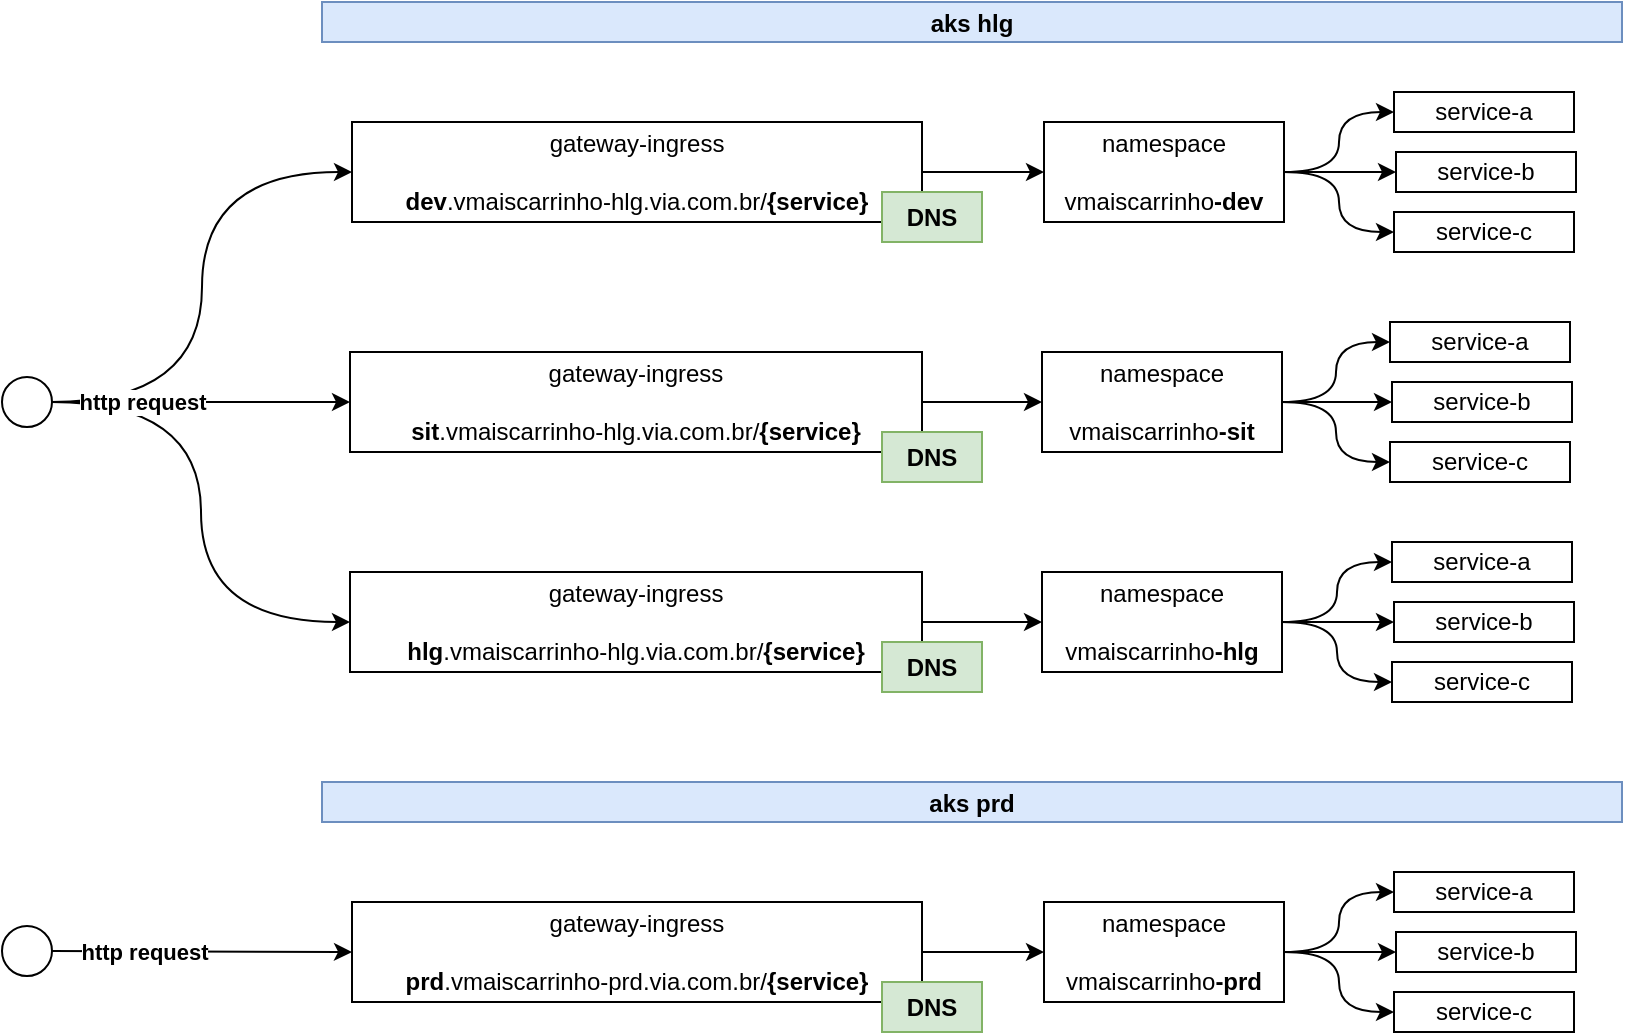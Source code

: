 <mxfile version="21.2.3" type="github">
  <diagram id="fNhGYGEZPexsr2s_n4jo" name="Rotas e Gateway">
    <mxGraphModel dx="1434" dy="806" grid="1" gridSize="10" guides="1" tooltips="1" connect="1" arrows="1" fold="1" page="1" pageScale="1" pageWidth="3300" pageHeight="4681" math="0" shadow="0">
      <root>
        <mxCell id="pzjM3aIUfkNf804t1Lbv-0" />
        <mxCell id="pzjM3aIUfkNf804t1Lbv-1" parent="pzjM3aIUfkNf804t1Lbv-0" />
        <mxCell id="pzjM3aIUfkNf804t1Lbv-3" value="aks hlg" style="rounded=0;whiteSpace=wrap;html=1;fontStyle=1;align=center;verticalAlign=bottom;fillColor=#dae8fc;strokeColor=#6c8ebf;" parent="pzjM3aIUfkNf804t1Lbv-1" vertex="1">
          <mxGeometry x="330" y="270" width="650" height="20" as="geometry" />
        </mxCell>
        <mxCell id="pzjM3aIUfkNf804t1Lbv-24" style="edgeStyle=orthogonalEdgeStyle;rounded=0;orthogonalLoop=1;jettySize=auto;html=1;entryX=0;entryY=0.5;entryDx=0;entryDy=0;curved=1;" parent="pzjM3aIUfkNf804t1Lbv-1" source="pzjM3aIUfkNf804t1Lbv-4" target="pzjM3aIUfkNf804t1Lbv-20" edge="1">
          <mxGeometry relative="1" as="geometry" />
        </mxCell>
        <mxCell id="pzjM3aIUfkNf804t1Lbv-25" style="edgeStyle=orthogonalEdgeStyle;rounded=0;orthogonalLoop=1;jettySize=auto;html=1;entryX=0;entryY=0.5;entryDx=0;entryDy=0;curved=1;" parent="pzjM3aIUfkNf804t1Lbv-1" source="pzjM3aIUfkNf804t1Lbv-4" target="pzjM3aIUfkNf804t1Lbv-22" edge="1">
          <mxGeometry relative="1" as="geometry" />
        </mxCell>
        <mxCell id="pzjM3aIUfkNf804t1Lbv-26" style="edgeStyle=orthogonalEdgeStyle;rounded=0;orthogonalLoop=1;jettySize=auto;html=1;entryX=0;entryY=0.5;entryDx=0;entryDy=0;curved=1;" parent="pzjM3aIUfkNf804t1Lbv-1" source="pzjM3aIUfkNf804t1Lbv-4" target="pzjM3aIUfkNf804t1Lbv-23" edge="1">
          <mxGeometry relative="1" as="geometry" />
        </mxCell>
        <mxCell id="pzjM3aIUfkNf804t1Lbv-4" value="namespace&lt;br&gt;&lt;br&gt;vmaiscarrinho&lt;b&gt;-dev&lt;/b&gt;" style="rounded=0;whiteSpace=wrap;html=1;" parent="pzjM3aIUfkNf804t1Lbv-1" vertex="1">
          <mxGeometry x="691" y="330" width="120" height="50" as="geometry" />
        </mxCell>
        <mxCell id="pzjM3aIUfkNf804t1Lbv-17" style="edgeStyle=orthogonalEdgeStyle;rounded=0;orthogonalLoop=1;jettySize=auto;html=1;entryX=0;entryY=0.5;entryDx=0;entryDy=0;curved=1;" parent="pzjM3aIUfkNf804t1Lbv-1" source="pzjM3aIUfkNf804t1Lbv-9" target="pzjM3aIUfkNf804t1Lbv-4" edge="1">
          <mxGeometry relative="1" as="geometry" />
        </mxCell>
        <mxCell id="pzjM3aIUfkNf804t1Lbv-9" value="gateway-ingress&lt;br&gt;&lt;br&gt;&lt;b&gt;dev&lt;/b&gt;.vmaiscarrinho-hlg.via.com.br/&lt;b&gt;{service}&lt;/b&gt;" style="rounded=0;whiteSpace=wrap;html=1;fontStyle=0" parent="pzjM3aIUfkNf804t1Lbv-1" vertex="1">
          <mxGeometry x="345" y="330" width="285" height="50" as="geometry" />
        </mxCell>
        <mxCell id="pzjM3aIUfkNf804t1Lbv-18" style="edgeStyle=orthogonalEdgeStyle;rounded=0;orthogonalLoop=1;jettySize=auto;html=1;entryX=0;entryY=0.5;entryDx=0;entryDy=0;curved=1;" parent="pzjM3aIUfkNf804t1Lbv-1" source="pzjM3aIUfkNf804t1Lbv-12" target="pzjM3aIUfkNf804t1Lbv-14" edge="1">
          <mxGeometry relative="1" as="geometry" />
        </mxCell>
        <mxCell id="pzjM3aIUfkNf804t1Lbv-12" value="gateway-ingress&lt;br&gt;&lt;br&gt;&lt;b&gt;sit&lt;/b&gt;.vmaiscarrinho-hlg.via.com.br/&lt;b&gt;{service}&lt;/b&gt;" style="rounded=0;whiteSpace=wrap;html=1;fontStyle=0" parent="pzjM3aIUfkNf804t1Lbv-1" vertex="1">
          <mxGeometry x="344" y="445" width="286" height="50" as="geometry" />
        </mxCell>
        <mxCell id="pzjM3aIUfkNf804t1Lbv-19" style="edgeStyle=orthogonalEdgeStyle;rounded=0;orthogonalLoop=1;jettySize=auto;html=1;curved=1;" parent="pzjM3aIUfkNf804t1Lbv-1" source="pzjM3aIUfkNf804t1Lbv-13" target="pzjM3aIUfkNf804t1Lbv-15" edge="1">
          <mxGeometry relative="1" as="geometry" />
        </mxCell>
        <mxCell id="pzjM3aIUfkNf804t1Lbv-13" value="gateway-ingress&lt;br&gt;&lt;br&gt;&lt;b&gt;hlg&lt;/b&gt;.vmaiscarrinho-hlg.via.com.br/&lt;b&gt;{service}&lt;/b&gt;" style="rounded=0;whiteSpace=wrap;html=1;fontStyle=0" parent="pzjM3aIUfkNf804t1Lbv-1" vertex="1">
          <mxGeometry x="344" y="555" width="286" height="50" as="geometry" />
        </mxCell>
        <mxCell id="pzjM3aIUfkNf804t1Lbv-33" style="edgeStyle=orthogonalEdgeStyle;rounded=0;orthogonalLoop=1;jettySize=auto;html=1;entryX=0;entryY=0.5;entryDx=0;entryDy=0;curved=1;" parent="pzjM3aIUfkNf804t1Lbv-1" source="pzjM3aIUfkNf804t1Lbv-14" target="pzjM3aIUfkNf804t1Lbv-27" edge="1">
          <mxGeometry relative="1" as="geometry" />
        </mxCell>
        <mxCell id="pzjM3aIUfkNf804t1Lbv-34" style="edgeStyle=orthogonalEdgeStyle;rounded=0;orthogonalLoop=1;jettySize=auto;html=1;curved=1;" parent="pzjM3aIUfkNf804t1Lbv-1" source="pzjM3aIUfkNf804t1Lbv-14" target="pzjM3aIUfkNf804t1Lbv-28" edge="1">
          <mxGeometry relative="1" as="geometry" />
        </mxCell>
        <mxCell id="pzjM3aIUfkNf804t1Lbv-35" style="edgeStyle=orthogonalEdgeStyle;rounded=0;orthogonalLoop=1;jettySize=auto;html=1;entryX=0;entryY=0.5;entryDx=0;entryDy=0;curved=1;" parent="pzjM3aIUfkNf804t1Lbv-1" source="pzjM3aIUfkNf804t1Lbv-14" target="pzjM3aIUfkNf804t1Lbv-29" edge="1">
          <mxGeometry relative="1" as="geometry" />
        </mxCell>
        <mxCell id="pzjM3aIUfkNf804t1Lbv-14" value="namespace&lt;br&gt;&lt;br&gt;vmaiscarrinho&lt;b&gt;-sit&lt;/b&gt;" style="rounded=0;whiteSpace=wrap;html=1;" parent="pzjM3aIUfkNf804t1Lbv-1" vertex="1">
          <mxGeometry x="690" y="445" width="120" height="50" as="geometry" />
        </mxCell>
        <mxCell id="pzjM3aIUfkNf804t1Lbv-36" style="edgeStyle=orthogonalEdgeStyle;rounded=0;orthogonalLoop=1;jettySize=auto;html=1;entryX=0;entryY=0.5;entryDx=0;entryDy=0;curved=1;" parent="pzjM3aIUfkNf804t1Lbv-1" source="pzjM3aIUfkNf804t1Lbv-15" target="pzjM3aIUfkNf804t1Lbv-30" edge="1">
          <mxGeometry relative="1" as="geometry" />
        </mxCell>
        <mxCell id="pzjM3aIUfkNf804t1Lbv-37" style="edgeStyle=orthogonalEdgeStyle;rounded=0;orthogonalLoop=1;jettySize=auto;html=1;entryX=0;entryY=0.5;entryDx=0;entryDy=0;curved=1;" parent="pzjM3aIUfkNf804t1Lbv-1" source="pzjM3aIUfkNf804t1Lbv-15" target="pzjM3aIUfkNf804t1Lbv-31" edge="1">
          <mxGeometry relative="1" as="geometry" />
        </mxCell>
        <mxCell id="pzjM3aIUfkNf804t1Lbv-38" style="edgeStyle=orthogonalEdgeStyle;rounded=0;orthogonalLoop=1;jettySize=auto;html=1;entryX=0;entryY=0.5;entryDx=0;entryDy=0;curved=1;" parent="pzjM3aIUfkNf804t1Lbv-1" source="pzjM3aIUfkNf804t1Lbv-15" target="pzjM3aIUfkNf804t1Lbv-32" edge="1">
          <mxGeometry relative="1" as="geometry" />
        </mxCell>
        <mxCell id="pzjM3aIUfkNf804t1Lbv-15" value="namespace&lt;br&gt;&lt;br&gt;vmaiscarrinho&lt;b&gt;-hlg&lt;/b&gt;" style="rounded=0;whiteSpace=wrap;html=1;" parent="pzjM3aIUfkNf804t1Lbv-1" vertex="1">
          <mxGeometry x="690" y="555" width="120" height="50" as="geometry" />
        </mxCell>
        <mxCell id="pzjM3aIUfkNf804t1Lbv-20" value="service-a" style="rounded=0;whiteSpace=wrap;html=1;" parent="pzjM3aIUfkNf804t1Lbv-1" vertex="1">
          <mxGeometry x="866" y="315" width="90" height="20" as="geometry" />
        </mxCell>
        <mxCell id="pzjM3aIUfkNf804t1Lbv-22" value="service-b" style="rounded=0;whiteSpace=wrap;html=1;" parent="pzjM3aIUfkNf804t1Lbv-1" vertex="1">
          <mxGeometry x="867" y="345" width="90" height="20" as="geometry" />
        </mxCell>
        <mxCell id="pzjM3aIUfkNf804t1Lbv-23" value="service-c" style="rounded=0;whiteSpace=wrap;html=1;" parent="pzjM3aIUfkNf804t1Lbv-1" vertex="1">
          <mxGeometry x="866" y="375" width="90" height="20" as="geometry" />
        </mxCell>
        <mxCell id="pzjM3aIUfkNf804t1Lbv-27" value="service-a" style="rounded=0;whiteSpace=wrap;html=1;" parent="pzjM3aIUfkNf804t1Lbv-1" vertex="1">
          <mxGeometry x="864" y="430" width="90" height="20" as="geometry" />
        </mxCell>
        <mxCell id="pzjM3aIUfkNf804t1Lbv-28" value="service-b" style="rounded=0;whiteSpace=wrap;html=1;" parent="pzjM3aIUfkNf804t1Lbv-1" vertex="1">
          <mxGeometry x="865" y="460" width="90" height="20" as="geometry" />
        </mxCell>
        <mxCell id="pzjM3aIUfkNf804t1Lbv-29" value="service-c" style="rounded=0;whiteSpace=wrap;html=1;" parent="pzjM3aIUfkNf804t1Lbv-1" vertex="1">
          <mxGeometry x="864" y="490" width="90" height="20" as="geometry" />
        </mxCell>
        <mxCell id="pzjM3aIUfkNf804t1Lbv-30" value="service-a" style="rounded=0;whiteSpace=wrap;html=1;" parent="pzjM3aIUfkNf804t1Lbv-1" vertex="1">
          <mxGeometry x="865" y="540" width="90" height="20" as="geometry" />
        </mxCell>
        <mxCell id="pzjM3aIUfkNf804t1Lbv-31" value="service-b" style="rounded=0;whiteSpace=wrap;html=1;" parent="pzjM3aIUfkNf804t1Lbv-1" vertex="1">
          <mxGeometry x="866" y="570" width="90" height="20" as="geometry" />
        </mxCell>
        <mxCell id="pzjM3aIUfkNf804t1Lbv-32" value="service-c" style="rounded=0;whiteSpace=wrap;html=1;" parent="pzjM3aIUfkNf804t1Lbv-1" vertex="1">
          <mxGeometry x="865" y="600" width="90" height="20" as="geometry" />
        </mxCell>
        <mxCell id="pzjM3aIUfkNf804t1Lbv-44" style="edgeStyle=orthogonalEdgeStyle;rounded=0;orthogonalLoop=1;jettySize=auto;html=1;entryX=0;entryY=0.5;entryDx=0;entryDy=0;curved=1;" parent="pzjM3aIUfkNf804t1Lbv-1" source="pzjM3aIUfkNf804t1Lbv-43" target="pzjM3aIUfkNf804t1Lbv-9" edge="1">
          <mxGeometry relative="1" as="geometry" />
        </mxCell>
        <mxCell id="pzjM3aIUfkNf804t1Lbv-45" style="edgeStyle=orthogonalEdgeStyle;rounded=0;orthogonalLoop=1;jettySize=auto;html=1;entryX=0;entryY=0.5;entryDx=0;entryDy=0;curved=1;" parent="pzjM3aIUfkNf804t1Lbv-1" source="pzjM3aIUfkNf804t1Lbv-43" target="pzjM3aIUfkNf804t1Lbv-12" edge="1">
          <mxGeometry relative="1" as="geometry" />
        </mxCell>
        <mxCell id="pzjM3aIUfkNf804t1Lbv-46" style="edgeStyle=orthogonalEdgeStyle;rounded=0;orthogonalLoop=1;jettySize=auto;html=1;entryX=0;entryY=0.5;entryDx=0;entryDy=0;curved=1;" parent="pzjM3aIUfkNf804t1Lbv-1" source="pzjM3aIUfkNf804t1Lbv-43" target="pzjM3aIUfkNf804t1Lbv-13" edge="1">
          <mxGeometry relative="1" as="geometry" />
        </mxCell>
        <mxCell id="pzjM3aIUfkNf804t1Lbv-47" value="http request" style="edgeLabel;html=1;align=center;verticalAlign=middle;resizable=0;points=[];fontStyle=1" parent="pzjM3aIUfkNf804t1Lbv-46" vertex="1" connectable="0">
          <mxGeometry x="-0.609" relative="1" as="geometry">
            <mxPoint x="-6" as="offset" />
          </mxGeometry>
        </mxCell>
        <mxCell id="pzjM3aIUfkNf804t1Lbv-43" value="" style="ellipse;whiteSpace=wrap;html=1;aspect=fixed;align=center;verticalAlign=bottom;" parent="pzjM3aIUfkNf804t1Lbv-1" vertex="1">
          <mxGeometry x="170" y="457.5" width="25" height="25" as="geometry" />
        </mxCell>
        <mxCell id="pzjM3aIUfkNf804t1Lbv-49" value="aks prd" style="rounded=0;whiteSpace=wrap;html=1;fontStyle=1;align=center;verticalAlign=bottom;fillColor=#dae8fc;strokeColor=#6c8ebf;" parent="pzjM3aIUfkNf804t1Lbv-1" vertex="1">
          <mxGeometry x="330" y="660" width="650" height="20" as="geometry" />
        </mxCell>
        <mxCell id="pzjM3aIUfkNf804t1Lbv-50" style="edgeStyle=orthogonalEdgeStyle;rounded=0;orthogonalLoop=1;jettySize=auto;html=1;entryX=0;entryY=0.5;entryDx=0;entryDy=0;curved=1;" parent="pzjM3aIUfkNf804t1Lbv-1" source="pzjM3aIUfkNf804t1Lbv-53" target="pzjM3aIUfkNf804t1Lbv-68" edge="1">
          <mxGeometry relative="1" as="geometry" />
        </mxCell>
        <mxCell id="pzjM3aIUfkNf804t1Lbv-51" style="edgeStyle=orthogonalEdgeStyle;rounded=0;orthogonalLoop=1;jettySize=auto;html=1;entryX=0;entryY=0.5;entryDx=0;entryDy=0;curved=1;" parent="pzjM3aIUfkNf804t1Lbv-1" source="pzjM3aIUfkNf804t1Lbv-53" target="pzjM3aIUfkNf804t1Lbv-69" edge="1">
          <mxGeometry relative="1" as="geometry" />
        </mxCell>
        <mxCell id="pzjM3aIUfkNf804t1Lbv-52" style="edgeStyle=orthogonalEdgeStyle;rounded=0;orthogonalLoop=1;jettySize=auto;html=1;entryX=0;entryY=0.5;entryDx=0;entryDy=0;curved=1;" parent="pzjM3aIUfkNf804t1Lbv-1" source="pzjM3aIUfkNf804t1Lbv-53" target="pzjM3aIUfkNf804t1Lbv-70" edge="1">
          <mxGeometry relative="1" as="geometry" />
        </mxCell>
        <mxCell id="pzjM3aIUfkNf804t1Lbv-53" value="namespace&lt;br&gt;&lt;br&gt;vmaiscarrinho&lt;b&gt;-prd&lt;/b&gt;" style="rounded=0;whiteSpace=wrap;html=1;" parent="pzjM3aIUfkNf804t1Lbv-1" vertex="1">
          <mxGeometry x="691" y="720" width="120" height="50" as="geometry" />
        </mxCell>
        <mxCell id="pzjM3aIUfkNf804t1Lbv-54" style="edgeStyle=orthogonalEdgeStyle;rounded=0;orthogonalLoop=1;jettySize=auto;html=1;entryX=0;entryY=0.5;entryDx=0;entryDy=0;curved=1;" parent="pzjM3aIUfkNf804t1Lbv-1" source="pzjM3aIUfkNf804t1Lbv-55" target="pzjM3aIUfkNf804t1Lbv-53" edge="1">
          <mxGeometry relative="1" as="geometry" />
        </mxCell>
        <mxCell id="pzjM3aIUfkNf804t1Lbv-55" value="gateway-ingress&lt;br&gt;&lt;br&gt;&lt;b&gt;prd&lt;/b&gt;.vmaiscarrinho-prd.via.com.br/&lt;b&gt;{service}&lt;/b&gt;" style="rounded=0;whiteSpace=wrap;html=1;fontStyle=0" parent="pzjM3aIUfkNf804t1Lbv-1" vertex="1">
          <mxGeometry x="345" y="720" width="285" height="50" as="geometry" />
        </mxCell>
        <mxCell id="pzjM3aIUfkNf804t1Lbv-68" value="service-a" style="rounded=0;whiteSpace=wrap;html=1;" parent="pzjM3aIUfkNf804t1Lbv-1" vertex="1">
          <mxGeometry x="866" y="705" width="90" height="20" as="geometry" />
        </mxCell>
        <mxCell id="pzjM3aIUfkNf804t1Lbv-69" value="service-b" style="rounded=0;whiteSpace=wrap;html=1;" parent="pzjM3aIUfkNf804t1Lbv-1" vertex="1">
          <mxGeometry x="867" y="735" width="90" height="20" as="geometry" />
        </mxCell>
        <mxCell id="pzjM3aIUfkNf804t1Lbv-70" value="service-c" style="rounded=0;whiteSpace=wrap;html=1;" parent="pzjM3aIUfkNf804t1Lbv-1" vertex="1">
          <mxGeometry x="866" y="765" width="90" height="20" as="geometry" />
        </mxCell>
        <mxCell id="pzjM3aIUfkNf804t1Lbv-79" style="edgeStyle=orthogonalEdgeStyle;rounded=0;orthogonalLoop=1;jettySize=auto;html=1;entryX=0;entryY=0.5;entryDx=0;entryDy=0;curved=1;exitX=1;exitY=0.5;exitDx=0;exitDy=0;" parent="pzjM3aIUfkNf804t1Lbv-1" source="pzjM3aIUfkNf804t1Lbv-81" target="pzjM3aIUfkNf804t1Lbv-55" edge="1">
          <mxGeometry relative="1" as="geometry">
            <mxPoint x="153" y="745" as="sourcePoint" />
            <mxPoint x="344" y="970" as="targetPoint" />
          </mxGeometry>
        </mxCell>
        <mxCell id="pzjM3aIUfkNf804t1Lbv-80" value="http request" style="edgeLabel;html=1;align=center;verticalAlign=middle;resizable=0;points=[];fontStyle=1" parent="pzjM3aIUfkNf804t1Lbv-79" vertex="1" connectable="0">
          <mxGeometry x="-0.609" relative="1" as="geometry">
            <mxPoint x="16" as="offset" />
          </mxGeometry>
        </mxCell>
        <mxCell id="pzjM3aIUfkNf804t1Lbv-81" value="" style="ellipse;whiteSpace=wrap;html=1;aspect=fixed;align=center;verticalAlign=bottom;" parent="pzjM3aIUfkNf804t1Lbv-1" vertex="1">
          <mxGeometry x="170" y="732" width="25" height="25" as="geometry" />
        </mxCell>
        <mxCell id="pzjM3aIUfkNf804t1Lbv-82" value="DNS" style="text;html=1;strokeColor=#82b366;fillColor=#d5e8d4;align=center;verticalAlign=middle;whiteSpace=wrap;rounded=0;fontStyle=1" parent="pzjM3aIUfkNf804t1Lbv-1" vertex="1">
          <mxGeometry x="610" y="365" width="50" height="25" as="geometry" />
        </mxCell>
        <mxCell id="pzjM3aIUfkNf804t1Lbv-83" value="DNS" style="text;html=1;strokeColor=#82b366;fillColor=#d5e8d4;align=center;verticalAlign=middle;whiteSpace=wrap;rounded=0;fontStyle=1" parent="pzjM3aIUfkNf804t1Lbv-1" vertex="1">
          <mxGeometry x="610" y="485" width="50" height="25" as="geometry" />
        </mxCell>
        <mxCell id="pzjM3aIUfkNf804t1Lbv-84" value="DNS" style="text;html=1;strokeColor=#82b366;fillColor=#d5e8d4;align=center;verticalAlign=middle;whiteSpace=wrap;rounded=0;fontStyle=1" parent="pzjM3aIUfkNf804t1Lbv-1" vertex="1">
          <mxGeometry x="610" y="590" width="50" height="25" as="geometry" />
        </mxCell>
        <mxCell id="pzjM3aIUfkNf804t1Lbv-85" value="DNS" style="text;html=1;strokeColor=#82b366;fillColor=#d5e8d4;align=center;verticalAlign=middle;whiteSpace=wrap;rounded=0;fontStyle=1" parent="pzjM3aIUfkNf804t1Lbv-1" vertex="1">
          <mxGeometry x="610" y="760" width="50" height="25" as="geometry" />
        </mxCell>
      </root>
    </mxGraphModel>
  </diagram>
</mxfile>

